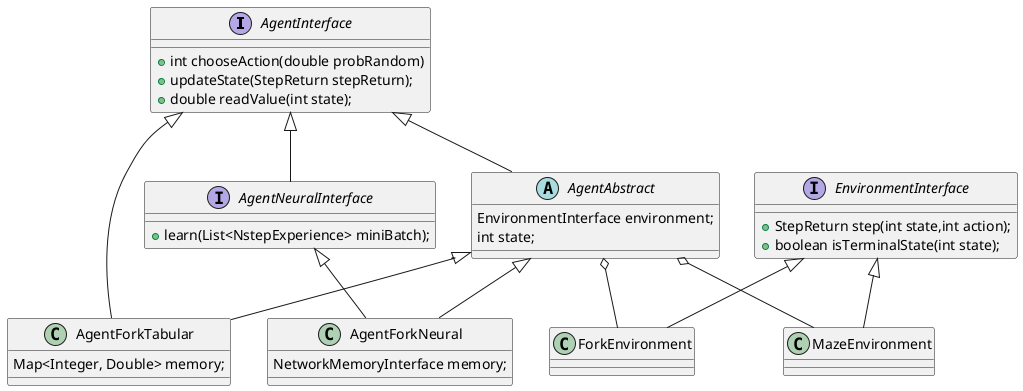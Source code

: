 @startuml
'https://plantuml.com/class-diagram

interface AgentInterface {
+ int chooseAction(double probRandom)
+ updateState(StepReturn stepReturn);
+ double readValue(int state);
}

interface AgentNeuralInterface {
+ learn(List<NstepExperience> miniBatch);
}

interface EnvironmentInterface {
+  StepReturn step(int state,int action);
+  boolean isTerminalState(int state);
}


abstract class AgentAbstract {
    EnvironmentInterface environment;
    int state;
}


class AgentForkNeural {
NetworkMemoryInterface memory;
}
class AgentForkTabular  {
Map<Integer, Double> memory;
}
class ForkEnvironment
class MazeEnvironment


AgentInterface <|-- AgentNeuralInterface

AgentInterface <|-- AgentAbstract
AgentNeuralInterface <|-- AgentForkNeural
AgentInterface <|-- AgentForkTabular
AgentAbstract <|-- AgentForkNeural
AgentAbstract <|-- AgentForkTabular

EnvironmentInterface <|-- ForkEnvironment
EnvironmentInterface <|-- MazeEnvironment

AgentAbstract  o-- ForkEnvironment
AgentAbstract  o-- MazeEnvironment





@enduml
